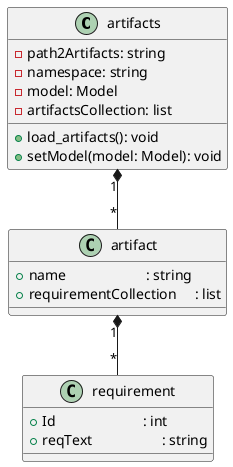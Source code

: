 @startuml class

class artifacts {
    - path2Artifacts: string
    - namespace: string
    - model: Model
    - artifactsCollection: list

    + load_artifacts(): void
    + setModel(model: Model): void
}

class artifact {
    + name                      : string
    + requirementCollection     : list
}

class requirement {
    + Id                        : int
    + reqText                   : string
}

artifacts   "1" *-- "*" artifact
artifact    "1" *-- "*" requirement
@enduml

